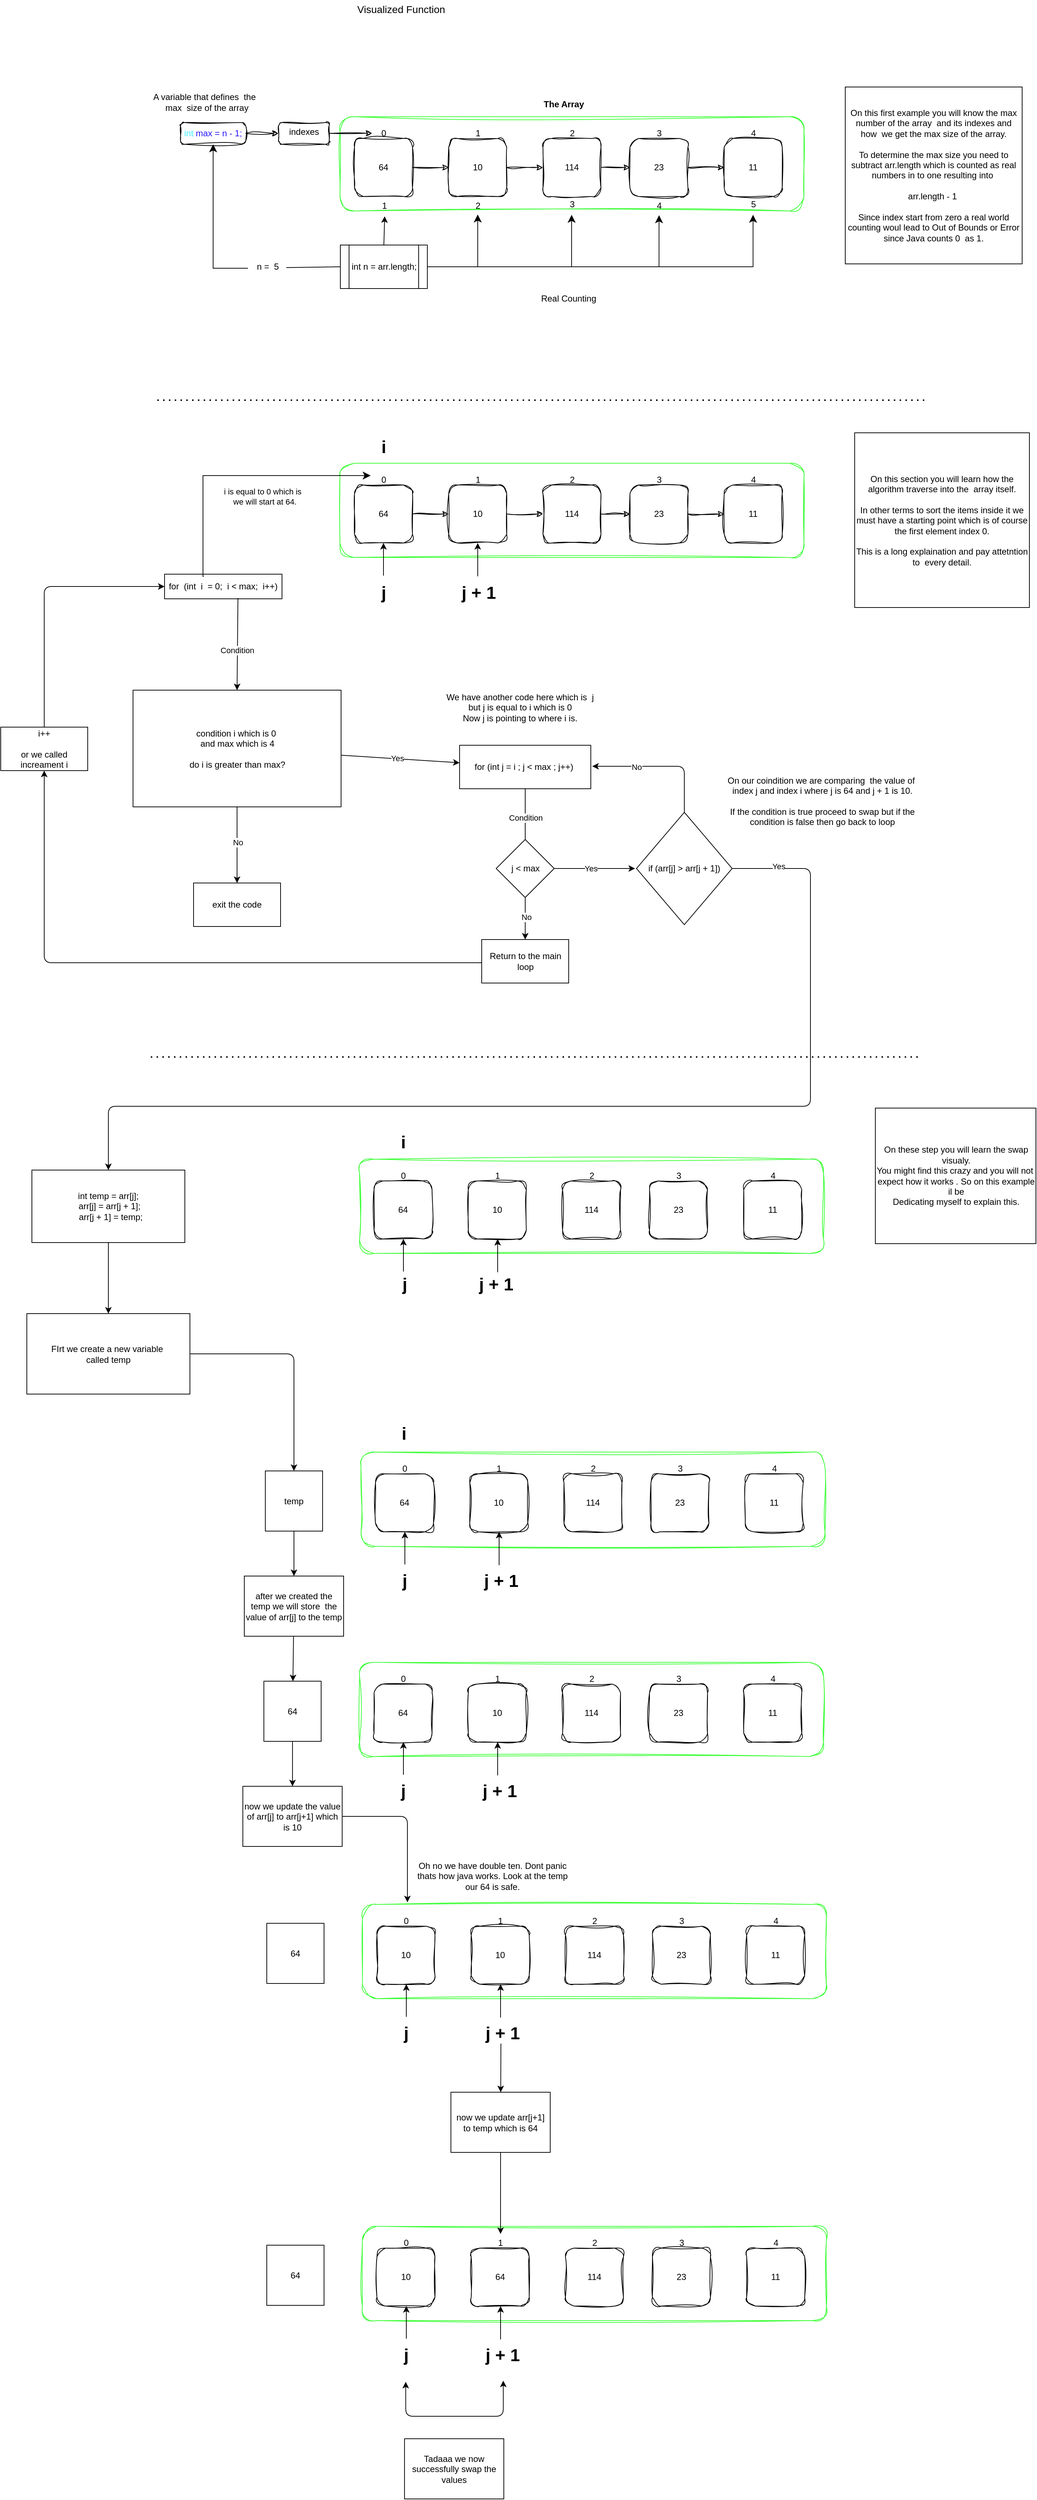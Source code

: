 <mxfile>
    <diagram id="qAZBfL1JPHvGY2etlOXa" name="Page-1">
        <mxGraphModel dx="2597" dy="1576" grid="0" gridSize="10" guides="1" tooltips="1" connect="1" arrows="1" fold="1" page="0" pageScale="1" pageWidth="1100" pageHeight="850" background="none" math="0" shadow="0" adaptiveColors="auto">
            <root>
                <mxCell id="0"/>
                <mxCell id="1" parent="0"/>
                <mxCell id="31" value="" style="rounded=1;whiteSpace=wrap;html=1;strokeColor=#3EFF38;sketch=1;curveFitting=1;jiggle=2;fillColor=none;movable=0;resizable=0;rotatable=0;deletable=0;editable=0;locked=1;connectable=0;" parent="1" vertex="1">
                    <mxGeometry x="90" y="90" width="640" height="130" as="geometry"/>
                </mxCell>
                <mxCell id="11" value="&lt;font style=&quot;font-size: 14px;&quot;&gt;Visualized Function&lt;/font&gt;&lt;div&gt;&lt;br&gt;&lt;/div&gt;" style="text;html=1;align=center;verticalAlign=middle;resizable=0;points=[];autosize=1;strokeColor=none;fillColor=none;sketch=1;curveFitting=1;jiggle=2;rounded=1;" parent="1" vertex="1">
                    <mxGeometry x="104" y="-71" width="140" height="40" as="geometry"/>
                </mxCell>
                <mxCell id="23" value="indexes&lt;div&gt;&lt;br&gt;&lt;/div&gt;" style="text;html=1;align=center;verticalAlign=middle;resizable=0;points=[];autosize=1;strokeColor=none;fillColor=none;sketch=1;curveFitting=1;jiggle=2;rounded=1;movable=0;rotatable=0;deletable=0;editable=0;locked=1;connectable=0;" parent="1" vertex="1">
                    <mxGeometry x="10" y="98" width="60" height="40" as="geometry"/>
                </mxCell>
                <mxCell id="2" value="64" style="whiteSpace=wrap;html=1;aspect=fixed;sketch=1;curveFitting=1;jiggle=2;rounded=1;fillColor=none;movable=0;resizable=0;rotatable=0;deletable=0;editable=0;locked=1;connectable=0;" parent="1" vertex="1">
                    <mxGeometry x="110" y="120" width="80" height="80" as="geometry"/>
                </mxCell>
                <mxCell id="3" value="10" style="whiteSpace=wrap;html=1;aspect=fixed;sketch=1;curveFitting=1;jiggle=2;rounded=1;fillColor=none;movable=0;resizable=0;rotatable=0;deletable=0;editable=0;locked=1;connectable=0;" parent="1" vertex="1">
                    <mxGeometry x="240" y="120" width="80" height="80" as="geometry"/>
                </mxCell>
                <mxCell id="5" value="114" style="whiteSpace=wrap;html=1;aspect=fixed;sketch=1;curveFitting=1;jiggle=2;rounded=1;fillColor=none;movable=0;resizable=0;rotatable=0;deletable=0;editable=0;locked=1;connectable=0;" parent="1" vertex="1">
                    <mxGeometry x="370" y="120" width="80" height="80" as="geometry"/>
                </mxCell>
                <mxCell id="12" value="23" style="whiteSpace=wrap;html=1;aspect=fixed;sketch=1;curveFitting=1;jiggle=2;rounded=1;fillColor=none;movable=0;resizable=0;rotatable=0;deletable=0;editable=0;locked=1;connectable=0;" parent="1" vertex="1">
                    <mxGeometry x="490" y="120" width="80" height="80" as="geometry"/>
                </mxCell>
                <mxCell id="14" value="11" style="whiteSpace=wrap;html=1;aspect=fixed;sketch=1;curveFitting=1;jiggle=2;rounded=1;fillColor=none;movable=0;resizable=0;rotatable=0;deletable=0;editable=0;locked=1;connectable=0;" parent="1" vertex="1">
                    <mxGeometry x="620" y="120" width="80" height="80" as="geometry"/>
                </mxCell>
                <mxCell id="15" value="" style="edgeStyle=none;html=1;sketch=1;curveFitting=1;jiggle=2;rounded=1;movable=0;resizable=0;rotatable=0;deletable=0;editable=0;locked=1;connectable=0;" parent="1" source="12" target="14" edge="1">
                    <mxGeometry relative="1" as="geometry"/>
                </mxCell>
                <mxCell id="13" value="" style="edgeStyle=none;html=1;sketch=1;curveFitting=1;jiggle=2;rounded=1;movable=0;resizable=0;rotatable=0;deletable=0;editable=0;locked=1;connectable=0;" parent="1" source="5" target="12" edge="1">
                    <mxGeometry relative="1" as="geometry"/>
                </mxCell>
                <mxCell id="6" value="" style="edgeStyle=none;html=1;sketch=1;curveFitting=1;jiggle=2;rounded=1;movable=0;resizable=0;rotatable=0;deletable=0;editable=0;locked=1;connectable=0;" parent="1" source="3" target="5" edge="1">
                    <mxGeometry relative="1" as="geometry"/>
                </mxCell>
                <mxCell id="4" style="edgeStyle=none;html=1;sketch=1;curveFitting=1;jiggle=2;rounded=1;movable=0;resizable=0;rotatable=0;deletable=0;editable=0;locked=1;connectable=0;" parent="1" source="2" target="3" edge="1">
                    <mxGeometry relative="1" as="geometry"/>
                </mxCell>
                <mxCell id="16" value="&lt;p&gt;0&lt;/p&gt;" style="text;html=1;align=center;verticalAlign=middle;resizable=0;points=[];autosize=1;strokeColor=none;fillColor=none;sketch=1;curveFitting=1;jiggle=2;rounded=1;movable=0;rotatable=0;deletable=0;editable=0;locked=1;connectable=0;" parent="1" vertex="1">
                    <mxGeometry x="135" y="88" width="30" height="50" as="geometry"/>
                </mxCell>
                <mxCell id="17" value="1" style="text;html=1;align=center;verticalAlign=middle;resizable=0;points=[];autosize=1;strokeColor=none;fillColor=none;sketch=1;curveFitting=1;jiggle=2;rounded=1;movable=0;rotatable=0;deletable=0;editable=0;locked=1;connectable=0;" parent="1" vertex="1">
                    <mxGeometry x="265" y="98" width="30" height="30" as="geometry"/>
                </mxCell>
                <mxCell id="20" value="2" style="text;html=1;align=center;verticalAlign=middle;resizable=0;points=[];autosize=1;strokeColor=none;fillColor=none;sketch=1;curveFitting=1;jiggle=2;rounded=1;movable=0;rotatable=0;deletable=0;editable=0;locked=1;connectable=0;" parent="1" vertex="1">
                    <mxGeometry x="395" y="98" width="30" height="30" as="geometry"/>
                </mxCell>
                <mxCell id="21" value="3" style="text;html=1;align=center;verticalAlign=middle;resizable=0;points=[];autosize=1;strokeColor=none;fillColor=none;sketch=1;curveFitting=1;jiggle=2;rounded=1;movable=0;rotatable=0;deletable=0;editable=0;locked=1;connectable=0;" parent="1" vertex="1">
                    <mxGeometry x="515" y="98" width="30" height="30" as="geometry"/>
                </mxCell>
                <mxCell id="22" value="4" style="text;html=1;align=center;verticalAlign=middle;resizable=0;points=[];autosize=1;strokeColor=none;fillColor=none;sketch=1;curveFitting=1;jiggle=2;rounded=1;movable=0;rotatable=0;deletable=0;editable=0;locked=1;connectable=0;" parent="1" vertex="1">
                    <mxGeometry x="645" y="98" width="30" height="30" as="geometry"/>
                </mxCell>
                <mxCell id="27" style="edgeStyle=none;html=1;entryX=-0.025;entryY=0.496;entryDx=0;entryDy=0;entryPerimeter=0;sketch=1;curveFitting=1;jiggle=2;rounded=1;movable=0;resizable=0;rotatable=0;deletable=0;editable=0;locked=1;connectable=0;" parent="1" source="24" target="16" edge="1">
                    <mxGeometry relative="1" as="geometry"/>
                </mxCell>
                <mxCell id="24" value="" style="whiteSpace=wrap;html=1;sketch=1;curveFitting=1;jiggle=2;rounded=1;fillColor=none;movable=0;resizable=0;rotatable=0;deletable=0;editable=0;locked=1;connectable=0;" parent="1" vertex="1">
                    <mxGeometry x="5" y="98" width="70" height="30" as="geometry"/>
                </mxCell>
                <mxCell id="32" value="&lt;b&gt;The Array&amp;nbsp;&lt;/b&gt;" style="text;html=1;align=center;verticalAlign=middle;resizable=0;points=[];autosize=1;strokeColor=none;fillColor=none;sketch=1;curveFitting=1;jiggle=2;rounded=1;movable=0;rotatable=0;deletable=0;editable=0;locked=1;connectable=0;" parent="1" vertex="1">
                    <mxGeometry x="360" y="58" width="80" height="30" as="geometry"/>
                </mxCell>
                <mxCell id="34" style="edgeStyle=none;html=1;entryX=0;entryY=0.5;entryDx=0;entryDy=0;sketch=1;curveFitting=1;jiggle=2;rounded=1;movable=0;resizable=0;rotatable=0;deletable=0;editable=0;locked=1;connectable=0;" parent="1" source="33" target="24" edge="1">
                    <mxGeometry relative="1" as="geometry"/>
                </mxCell>
                <mxCell id="33" value="&lt;font color=&quot;#3df2ff&quot;&gt;int&lt;/font&gt;&lt;font color=&quot;#2616ff&quot;&gt; max = n - 1;&lt;/font&gt;" style="rounded=1;whiteSpace=wrap;html=1;sketch=1;curveFitting=1;jiggle=2;fillColor=none;movable=0;resizable=0;rotatable=0;deletable=0;editable=0;locked=1;connectable=0;" parent="1" vertex="1">
                    <mxGeometry x="-130" y="98" width="90" height="30" as="geometry"/>
                </mxCell>
                <mxCell id="35" value="A variable that defines&amp;nbsp; the&amp;nbsp;&amp;nbsp;&lt;div&gt;max&amp;nbsp; size of the array&lt;/div&gt;" style="text;html=1;align=center;verticalAlign=middle;resizable=0;points=[];autosize=1;strokeColor=none;fillColor=none;movable=0;rotatable=0;deletable=0;editable=0;locked=1;connectable=0;" vertex="1" parent="1">
                    <mxGeometry x="-177" y="49" width="166" height="41" as="geometry"/>
                </mxCell>
                <mxCell id="37" value="1" style="text;html=1;align=center;verticalAlign=middle;resizable=0;points=[];autosize=1;strokeColor=none;fillColor=none;movable=0;rotatable=0;deletable=0;editable=0;locked=1;connectable=0;" vertex="1" parent="1">
                    <mxGeometry x="138" y="200" width="25" height="26" as="geometry"/>
                </mxCell>
                <mxCell id="38" value="2" style="text;html=1;align=center;verticalAlign=middle;resizable=0;points=[];autosize=1;strokeColor=none;fillColor=none;movable=0;rotatable=0;deletable=0;editable=0;locked=1;connectable=0;" vertex="1" parent="1">
                    <mxGeometry x="267.5" y="200" width="25" height="26" as="geometry"/>
                </mxCell>
                <mxCell id="39" value="3" style="text;html=1;align=center;verticalAlign=middle;resizable=0;points=[];autosize=1;strokeColor=none;fillColor=none;movable=0;rotatable=0;deletable=0;editable=0;locked=1;connectable=0;" vertex="1" parent="1">
                    <mxGeometry x="397.5" y="198" width="25" height="26" as="geometry"/>
                </mxCell>
                <mxCell id="40" value="4" style="text;html=1;align=center;verticalAlign=middle;resizable=0;points=[];autosize=1;strokeColor=none;fillColor=none;movable=0;rotatable=0;deletable=0;editable=0;locked=1;connectable=0;" vertex="1" parent="1">
                    <mxGeometry x="517.5" y="200" width="25" height="26" as="geometry"/>
                </mxCell>
                <mxCell id="41" value="5" style="text;html=1;align=center;verticalAlign=middle;resizable=0;points=[];autosize=1;strokeColor=none;fillColor=none;movable=0;rotatable=0;deletable=0;editable=0;locked=1;connectable=0;" vertex="1" parent="1">
                    <mxGeometry x="647.5" y="198" width="25" height="26" as="geometry"/>
                </mxCell>
                <mxCell id="44" value="int n = arr.length;" style="shape=process;whiteSpace=wrap;html=1;backgroundOutline=1;movable=0;resizable=0;rotatable=0;deletable=0;editable=0;locked=1;connectable=0;" vertex="1" parent="1">
                    <mxGeometry x="90.5" y="267" width="120" height="60" as="geometry"/>
                </mxCell>
                <mxCell id="50" value="" style="edgeStyle=segmentEdgeStyle;endArrow=classic;html=1;curved=0;rounded=0;endSize=8;startSize=8;exitX=1;exitY=0.5;exitDx=0;exitDy=0;entryX=0.493;entryY=1.048;entryDx=0;entryDy=0;entryPerimeter=0;movable=0;resizable=0;rotatable=0;deletable=0;editable=0;locked=1;connectable=0;" edge="1" parent="1" source="44" target="41">
                    <mxGeometry width="50" height="50" relative="1" as="geometry">
                        <mxPoint x="293" y="278" as="sourcePoint"/>
                        <mxPoint x="343" y="228" as="targetPoint"/>
                    </mxGeometry>
                </mxCell>
                <mxCell id="52" value="" style="edgeStyle=segmentEdgeStyle;endArrow=classic;html=1;curved=0;rounded=0;endSize=8;startSize=8;entryX=0.505;entryY=0.994;entryDx=0;entryDy=0;entryPerimeter=0;exitX=1;exitY=0.5;exitDx=0;exitDy=0;movable=0;resizable=0;rotatable=0;deletable=0;editable=0;locked=1;connectable=0;" edge="1" parent="1" source="44" target="40">
                    <mxGeometry width="50" height="50" relative="1" as="geometry">
                        <mxPoint x="481" y="282" as="sourcePoint"/>
                        <mxPoint x="531" y="232" as="targetPoint"/>
                    </mxGeometry>
                </mxCell>
                <mxCell id="53" value="" style="edgeStyle=segmentEdgeStyle;endArrow=classic;html=1;curved=0;rounded=0;endSize=8;startSize=8;entryX=0.481;entryY=1.048;entryDx=0;entryDy=0;entryPerimeter=0;movable=0;resizable=0;rotatable=0;deletable=0;editable=0;locked=1;connectable=0;" edge="1" parent="1" target="39">
                    <mxGeometry width="50" height="50" relative="1" as="geometry">
                        <mxPoint x="214" y="297" as="sourcePoint"/>
                        <mxPoint x="343" y="228" as="targetPoint"/>
                    </mxGeometry>
                </mxCell>
                <mxCell id="54" value="" style="edgeStyle=segmentEdgeStyle;endArrow=classic;html=1;curved=0;rounded=0;endSize=8;startSize=8;exitX=1;exitY=0.5;exitDx=0;exitDy=0;entryX=0.5;entryY=0.955;entryDx=0;entryDy=0;entryPerimeter=0;movable=0;resizable=0;rotatable=0;deletable=0;editable=0;locked=1;connectable=0;" edge="1" parent="1" source="44" target="38">
                    <mxGeometry width="50" height="50" relative="1" as="geometry">
                        <mxPoint x="256" y="277" as="sourcePoint"/>
                        <mxPoint x="306" y="227" as="targetPoint"/>
                    </mxGeometry>
                </mxCell>
                <mxCell id="55" value="" style="endArrow=classic;html=1;entryX=0.547;entryY=1.051;entryDx=0;entryDy=0;entryPerimeter=0;exitX=0.5;exitY=0;exitDx=0;exitDy=0;movable=0;resizable=0;rotatable=0;deletable=0;editable=0;locked=1;connectable=0;" edge="1" parent="1" source="44" target="37">
                    <mxGeometry width="50" height="50" relative="1" as="geometry">
                        <mxPoint x="123" y="268" as="sourcePoint"/>
                        <mxPoint x="173" y="218" as="targetPoint"/>
                    </mxGeometry>
                </mxCell>
                <mxCell id="56" value="Real Counting&lt;div&gt;&lt;br&gt;&lt;/div&gt;" style="text;html=1;align=center;verticalAlign=middle;resizable=0;points=[];autosize=1;strokeColor=none;fillColor=none;movable=0;rotatable=0;deletable=0;editable=0;locked=1;connectable=0;" vertex="1" parent="1">
                    <mxGeometry x="358" y="327" width="94" height="41" as="geometry"/>
                </mxCell>
                <mxCell id="59" value="n =&amp;nbsp; 5" style="text;html=1;align=center;verticalAlign=middle;resizable=0;points=[];autosize=1;strokeColor=none;fillColor=none;movable=0;rotatable=0;deletable=0;editable=0;locked=1;connectable=0;" vertex="1" parent="1">
                    <mxGeometry x="-34" y="284" width="48" height="26" as="geometry"/>
                </mxCell>
                <mxCell id="62" value="" style="endArrow=none;html=1;exitX=1.038;exitY=0.545;exitDx=0;exitDy=0;exitPerimeter=0;entryX=0;entryY=0.5;entryDx=0;entryDy=0;movable=0;resizable=0;rotatable=0;deletable=0;editable=0;locked=1;connectable=0;" edge="1" parent="1" source="59" target="44">
                    <mxGeometry width="50" height="50" relative="1" as="geometry">
                        <mxPoint x="65" y="305" as="sourcePoint"/>
                        <mxPoint x="115" y="255" as="targetPoint"/>
                    </mxGeometry>
                </mxCell>
                <mxCell id="63" value="" style="edgeStyle=segmentEdgeStyle;endArrow=classic;html=1;curved=0;rounded=0;endSize=8;startSize=8;entryX=0.5;entryY=1;entryDx=0;entryDy=0;movable=0;resizable=0;rotatable=0;deletable=0;editable=0;locked=1;connectable=0;" edge="1" parent="1" target="33">
                    <mxGeometry width="50" height="50" relative="1" as="geometry">
                        <mxPoint x="-37" y="299" as="sourcePoint"/>
                        <mxPoint x="115" y="255" as="targetPoint"/>
                    </mxGeometry>
                </mxCell>
                <mxCell id="64" value="" style="rounded=1;whiteSpace=wrap;html=1;strokeColor=#3EFF38;sketch=1;curveFitting=1;jiggle=2;fillColor=none;movable=0;resizable=0;rotatable=0;deletable=0;editable=0;locked=1;connectable=0;" vertex="1" parent="1">
                    <mxGeometry x="90" y="568" width="640" height="130" as="geometry"/>
                </mxCell>
                <mxCell id="65" value="64" style="whiteSpace=wrap;html=1;aspect=fixed;sketch=1;curveFitting=1;jiggle=2;rounded=1;fillColor=none;movable=0;resizable=0;rotatable=0;deletable=0;editable=0;locked=1;connectable=0;" vertex="1" parent="1">
                    <mxGeometry x="110" y="598" width="80" height="80" as="geometry"/>
                </mxCell>
                <mxCell id="66" value="10" style="whiteSpace=wrap;html=1;aspect=fixed;sketch=1;curveFitting=1;jiggle=2;rounded=1;fillColor=none;movable=0;resizable=0;rotatable=0;deletable=0;editable=0;locked=1;connectable=0;" vertex="1" parent="1">
                    <mxGeometry x="240" y="598" width="80" height="80" as="geometry"/>
                </mxCell>
                <mxCell id="67" value="114" style="whiteSpace=wrap;html=1;aspect=fixed;sketch=1;curveFitting=1;jiggle=2;rounded=1;fillColor=none;movable=0;resizable=0;rotatable=0;deletable=0;editable=0;locked=1;connectable=0;" vertex="1" parent="1">
                    <mxGeometry x="370" y="598" width="80" height="80" as="geometry"/>
                </mxCell>
                <mxCell id="68" value="23" style="whiteSpace=wrap;html=1;aspect=fixed;sketch=1;curveFitting=1;jiggle=2;rounded=1;fillColor=none;movable=0;resizable=0;rotatable=0;deletable=0;editable=0;locked=1;connectable=0;" vertex="1" parent="1">
                    <mxGeometry x="490" y="598" width="80" height="80" as="geometry"/>
                </mxCell>
                <mxCell id="69" value="11" style="whiteSpace=wrap;html=1;aspect=fixed;sketch=1;curveFitting=1;jiggle=2;rounded=1;fillColor=none;movable=0;resizable=0;rotatable=0;deletable=0;editable=0;locked=1;connectable=0;" vertex="1" parent="1">
                    <mxGeometry x="620" y="598" width="80" height="80" as="geometry"/>
                </mxCell>
                <mxCell id="70" value="" style="edgeStyle=none;html=1;sketch=1;curveFitting=1;jiggle=2;rounded=1;movable=0;resizable=0;rotatable=0;deletable=0;editable=0;locked=1;connectable=0;" edge="1" source="68" target="69" parent="1">
                    <mxGeometry relative="1" as="geometry"/>
                </mxCell>
                <mxCell id="71" value="" style="edgeStyle=none;html=1;sketch=1;curveFitting=1;jiggle=2;rounded=1;movable=0;resizable=0;rotatable=0;deletable=0;editable=0;locked=1;connectable=0;" edge="1" source="67" target="68" parent="1">
                    <mxGeometry relative="1" as="geometry"/>
                </mxCell>
                <mxCell id="72" value="" style="edgeStyle=none;html=1;sketch=1;curveFitting=1;jiggle=2;rounded=1;movable=0;resizable=0;rotatable=0;deletable=0;editable=0;locked=1;connectable=0;" edge="1" source="66" target="67" parent="1">
                    <mxGeometry relative="1" as="geometry"/>
                </mxCell>
                <mxCell id="73" style="edgeStyle=none;html=1;sketch=1;curveFitting=1;jiggle=2;rounded=1;movable=0;resizable=0;rotatable=0;deletable=0;editable=0;locked=1;connectable=0;" edge="1" source="65" target="66" parent="1">
                    <mxGeometry relative="1" as="geometry"/>
                </mxCell>
                <mxCell id="74" value="&lt;p&gt;0&lt;/p&gt;" style="text;html=1;align=center;verticalAlign=middle;resizable=0;points=[];autosize=1;strokeColor=none;fillColor=none;sketch=1;curveFitting=1;jiggle=2;rounded=1;movable=0;rotatable=0;deletable=0;editable=0;locked=1;connectable=0;" vertex="1" parent="1">
                    <mxGeometry x="135" y="566" width="30" height="50" as="geometry"/>
                </mxCell>
                <mxCell id="75" value="1" style="text;html=1;align=center;verticalAlign=middle;resizable=0;points=[];autosize=1;strokeColor=none;fillColor=none;sketch=1;curveFitting=1;jiggle=2;rounded=1;movable=0;rotatable=0;deletable=0;editable=0;locked=1;connectable=0;" vertex="1" parent="1">
                    <mxGeometry x="265" y="576" width="30" height="30" as="geometry"/>
                </mxCell>
                <mxCell id="76" value="2" style="text;html=1;align=center;verticalAlign=middle;resizable=0;points=[];autosize=1;strokeColor=none;fillColor=none;sketch=1;curveFitting=1;jiggle=2;rounded=1;movable=0;rotatable=0;deletable=0;editable=0;locked=1;connectable=0;" vertex="1" parent="1">
                    <mxGeometry x="395" y="576" width="30" height="30" as="geometry"/>
                </mxCell>
                <mxCell id="77" value="3" style="text;html=1;align=center;verticalAlign=middle;resizable=0;points=[];autosize=1;strokeColor=none;fillColor=none;sketch=1;curveFitting=1;jiggle=2;rounded=1;movable=0;rotatable=0;deletable=0;editable=0;locked=1;connectable=0;" vertex="1" parent="1">
                    <mxGeometry x="515" y="576" width="30" height="30" as="geometry"/>
                </mxCell>
                <mxCell id="78" value="4" style="text;html=1;align=center;verticalAlign=middle;resizable=0;points=[];autosize=1;strokeColor=none;fillColor=none;sketch=1;curveFitting=1;jiggle=2;rounded=1;movable=0;rotatable=0;deletable=0;editable=0;locked=1;connectable=0;" vertex="1" parent="1">
                    <mxGeometry x="645" y="576" width="30" height="30" as="geometry"/>
                </mxCell>
                <mxCell id="80" value="" style="endArrow=none;dashed=1;html=1;dashPattern=1 3;strokeWidth=2;movable=0;resizable=0;rotatable=0;deletable=0;editable=0;locked=1;connectable=0;" edge="1" parent="1">
                    <mxGeometry width="50" height="50" relative="1" as="geometry">
                        <mxPoint x="-162" y="481" as="sourcePoint"/>
                        <mxPoint x="896" y="481" as="targetPoint"/>
                    </mxGeometry>
                </mxCell>
                <mxCell id="81" value="On this first example you will know the max number of the array&amp;nbsp; and its indexes and how&amp;nbsp; we get the max size of the array.&lt;br&gt;&lt;br&gt;To determine the max size you need to subtract arr.length which is counted as real numbers in to one resulting into&amp;nbsp;&lt;br&gt;&lt;br&gt;arr.length - 1&amp;nbsp;&lt;br&gt;&lt;br&gt;Since index start from zero a real world counting woul lead to Out of Bounds or Error since Java counts 0&amp;nbsp; as 1." style="whiteSpace=wrap;html=1;aspect=fixed;movable=0;resizable=0;rotatable=0;deletable=0;editable=0;locked=1;connectable=0;" vertex="1" parent="1">
                    <mxGeometry x="787" y="49" width="244" height="244" as="geometry"/>
                </mxCell>
                <mxCell id="82" value="On this section you will learn how the algorithm traverse into the&amp;nbsp; array itself.&lt;br&gt;&lt;br&gt;In other terms to sort the items inside it we must have a starting point which is of course the first element index 0.&lt;br&gt;&lt;br&gt;This is a long explaination and pay attetntion to&amp;nbsp; every detail." style="whiteSpace=wrap;html=1;aspect=fixed;movable=0;resizable=0;rotatable=0;deletable=0;editable=0;locked=1;connectable=0;" vertex="1" parent="1">
                    <mxGeometry x="800" y="526" width="241" height="241" as="geometry"/>
                </mxCell>
                <mxCell id="101" value="&lt;font style=&quot;color: light-dark(rgb(0, 0, 0), rgb(71, 218, 255));&quot;&gt;for&amp;nbsp; (int&amp;nbsp; i&amp;nbsp; = 0;&amp;nbsp; i &amp;lt; max;&amp;nbsp; i++)&lt;/font&gt;" style="rounded=0;whiteSpace=wrap;html=1;movable=0;resizable=0;rotatable=0;deletable=0;editable=0;locked=1;connectable=0;" vertex="1" parent="1">
                    <mxGeometry x="-152" y="721" width="162" height="34" as="geometry"/>
                </mxCell>
                <mxCell id="105" value="" style="edgeStyle=elbowEdgeStyle;elbow=horizontal;endArrow=classic;html=1;curved=0;rounded=0;endSize=8;startSize=8;entryX=-0.055;entryY=0.36;entryDx=0;entryDy=0;entryPerimeter=0;exitX=0.334;exitY=0.088;exitDx=0;exitDy=0;exitPerimeter=0;movable=0;resizable=0;rotatable=0;deletable=0;editable=0;locked=1;connectable=0;" edge="1" parent="1" source="101">
                    <mxGeometry width="50" height="50" relative="1" as="geometry">
                        <mxPoint x="-28" y="667" as="sourcePoint"/>
                        <mxPoint x="132.35" y="585.0" as="targetPoint"/>
                        <Array as="points">
                            <mxPoint x="-99" y="582"/>
                        </Array>
                    </mxGeometry>
                </mxCell>
                <mxCell id="106" value="i is equal to 0 which is&amp;nbsp;&amp;nbsp;&lt;div&gt;we will start at 64.&lt;/div&gt;" style="edgeLabel;html=1;align=center;verticalAlign=middle;resizable=0;points=[];movable=0;rotatable=0;deletable=0;editable=0;locked=1;connectable=0;" vertex="1" connectable="0" parent="105">
                    <mxGeometry x="0.144" relative="1" as="geometry">
                        <mxPoint x="12" y="29" as="offset"/>
                    </mxGeometry>
                </mxCell>
                <mxCell id="110" value="" style="endArrow=classic;html=1;entryX=0.5;entryY=1;entryDx=0;entryDy=0;movable=0;resizable=0;rotatable=0;deletable=0;editable=0;locked=1;connectable=0;" edge="1" parent="1" target="65">
                    <mxGeometry width="50" height="50" relative="1" as="geometry">
                        <mxPoint x="150" y="723" as="sourcePoint"/>
                        <mxPoint x="326" y="699" as="targetPoint"/>
                    </mxGeometry>
                </mxCell>
                <mxCell id="111" value="&lt;br&gt;&lt;div&gt;&lt;br&gt;&lt;/div&gt;" style="edgeLabel;html=1;align=center;verticalAlign=middle;resizable=0;points=[];movable=0;rotatable=0;deletable=0;editable=0;locked=1;connectable=0;" vertex="1" connectable="0" parent="110">
                    <mxGeometry x="-0.31" relative="1" as="geometry">
                        <mxPoint as="offset"/>
                    </mxGeometry>
                </mxCell>
                <mxCell id="112" value="&lt;h1&gt;&lt;font style=&quot;color: light-dark(rgb(0, 0, 0), rgb(71, 218, 255));&quot;&gt;i&lt;/font&gt;&lt;/h1&gt;" style="text;html=1;align=center;verticalAlign=middle;resizable=1;points=[];autosize=1;strokeColor=none;fillColor=none;movable=1;rotatable=1;deletable=1;editable=1;locked=0;connectable=1;" vertex="1" parent="1">
                    <mxGeometry x="137" y="509" width="25" height="73" as="geometry"/>
                </mxCell>
                <mxCell id="119" value="" style="edgeStyle=none;html=1;movable=0;resizable=0;rotatable=0;deletable=0;editable=0;locked=1;connectable=0;" edge="1" parent="1" source="116" target="118">
                    <mxGeometry relative="1" as="geometry"/>
                </mxCell>
                <mxCell id="120" value="&lt;font style=&quot;color: light-dark(rgb(0, 0, 0), rgb(255, 102, 102));&quot;&gt;No&lt;/font&gt;" style="edgeLabel;html=1;align=center;verticalAlign=middle;resizable=0;points=[];movable=0;rotatable=0;deletable=0;editable=0;locked=1;connectable=0;" vertex="1" connectable="0" parent="119">
                    <mxGeometry x="-0.072" y="1" relative="1" as="geometry">
                        <mxPoint as="offset"/>
                    </mxGeometry>
                </mxCell>
                <mxCell id="122" value="" style="edgeStyle=none;html=1;movable=0;resizable=0;rotatable=0;deletable=0;editable=0;locked=1;connectable=0;" edge="1" parent="1" source="116" target="121">
                    <mxGeometry relative="1" as="geometry"/>
                </mxCell>
                <mxCell id="123" value="&lt;font style=&quot;color: light-dark(rgb(0, 0, 0), rgb(62, 255, 56));&quot;&gt;Yes&lt;/font&gt;" style="edgeLabel;html=1;align=center;verticalAlign=middle;resizable=0;points=[];movable=0;rotatable=0;deletable=0;editable=0;locked=1;connectable=0;" vertex="1" connectable="0" parent="122">
                    <mxGeometry x="-0.198" relative="1" as="geometry">
                        <mxPoint x="12" as="offset"/>
                    </mxGeometry>
                </mxCell>
                <mxCell id="116" value="&lt;div style=&quot;&quot;&gt;&lt;span style=&quot;text-wrap-mode: nowrap; background-color: transparent;&quot;&gt;condition i which is 0&amp;nbsp;&lt;/span&gt;&lt;/div&gt;&lt;div style=&quot;&quot;&gt;&lt;div style=&quot;text-wrap-mode: nowrap;&quot;&gt;&lt;span style=&quot;background-color: transparent;&quot;&gt;and max which is 4&lt;/span&gt;&lt;/div&gt;&lt;div style=&quot;&quot;&gt;&lt;span style=&quot;text-wrap-mode: nowrap;&quot;&gt;&lt;br&gt;&lt;/span&gt;&lt;/div&gt;&lt;span style=&quot;text-wrap-mode: nowrap;&quot;&gt;&lt;div style=&quot;&quot;&gt;&lt;span style=&quot;background-color: transparent;&quot;&gt;do i is greater than max?&lt;/span&gt;&lt;/div&gt;&lt;/span&gt;&lt;/div&gt;" style="rounded=0;whiteSpace=wrap;html=1;movable=1;resizable=1;rotatable=1;deletable=1;editable=1;locked=0;connectable=1;align=center;" vertex="1" parent="1">
                    <mxGeometry x="-195.5" y="881" width="287" height="161" as="geometry"/>
                </mxCell>
                <mxCell id="118" value="exit the code" style="whiteSpace=wrap;html=1;rounded=0;movable=0;resizable=0;rotatable=0;deletable=0;editable=0;locked=1;connectable=0;" vertex="1" parent="1">
                    <mxGeometry x="-112" y="1147" width="120" height="60" as="geometry"/>
                </mxCell>
                <mxCell id="138" style="edgeStyle=none;html=1;movable=0;resizable=0;rotatable=0;deletable=0;editable=0;locked=1;connectable=0;" edge="1" parent="1" source="121" target="129">
                    <mxGeometry relative="1" as="geometry"/>
                </mxCell>
                <mxCell id="139" value="Condition" style="edgeLabel;html=1;align=center;verticalAlign=middle;resizable=0;points=[];movable=0;rotatable=0;deletable=0;editable=0;locked=1;connectable=0;" vertex="1" connectable="0" parent="138">
                    <mxGeometry x="-0.159" y="-1" relative="1" as="geometry">
                        <mxPoint x="1" y="-48" as="offset"/>
                    </mxGeometry>
                </mxCell>
                <mxCell id="142" value="&lt;font style=&quot;color: light-dark(rgb(0, 0, 0), rgb(255, 102, 102));&quot;&gt;No&lt;/font&gt;" style="edgeLabel;html=1;align=center;verticalAlign=middle;resizable=0;points=[];movable=0;rotatable=0;deletable=0;editable=0;locked=1;connectable=0;" vertex="1" connectable="0" parent="138">
                    <mxGeometry x="0.695" y="1" relative="1" as="geometry">
                        <mxPoint as="offset"/>
                    </mxGeometry>
                </mxCell>
                <mxCell id="121" value="&lt;font style=&quot;color: light-dark(rgb(0, 0, 0), rgb(255, 255, 153));&quot;&gt;for (int j = i ; j &amp;lt; max ; j++)&amp;nbsp;&lt;/font&gt;" style="whiteSpace=wrap;html=1;rounded=0;movable=0;resizable=0;rotatable=0;deletable=0;editable=0;locked=1;connectable=0;" vertex="1" parent="1">
                    <mxGeometry x="255" y="957" width="181" height="60" as="geometry"/>
                </mxCell>
                <mxCell id="124" value="We have another code here which is&amp;nbsp; &lt;font style=&quot;color: light-dark(rgb(0, 0, 0), rgb(255, 255, 51));&quot;&gt;j&lt;/font&gt;&lt;br&gt;but j is equal to i which is 0&lt;br&gt;Now j is pointing to where i is." style="text;html=1;align=center;verticalAlign=middle;resizable=1;points=[];autosize=1;strokeColor=none;fillColor=none;movable=1;rotatable=1;deletable=1;editable=1;locked=0;connectable=1;" vertex="1" parent="1">
                    <mxGeometry x="227" y="877" width="221" height="55" as="geometry"/>
                </mxCell>
                <mxCell id="125" value="" style="endArrow=classic;html=1;entryX=0.5;entryY=1;entryDx=0;entryDy=0;movable=0;resizable=0;rotatable=0;deletable=0;editable=0;locked=1;connectable=0;" edge="1" parent="1" target="66">
                    <mxGeometry width="50" height="50" relative="1" as="geometry">
                        <mxPoint x="280" y="724" as="sourcePoint"/>
                        <mxPoint x="281" y="682" as="targetPoint"/>
                    </mxGeometry>
                </mxCell>
                <mxCell id="126" value="&lt;h1&gt;&lt;font style=&quot;color: light-dark(rgb(0, 0, 0), rgb(233, 255, 124));&quot;&gt;j&lt;/font&gt;&lt;/h1&gt;" style="text;html=1;align=center;verticalAlign=middle;resizable=1;points=[];autosize=1;strokeColor=none;fillColor=none;movable=1;rotatable=1;deletable=1;editable=1;locked=0;connectable=1;" vertex="1" parent="1">
                    <mxGeometry x="137" y="710" width="25" height="73" as="geometry"/>
                </mxCell>
                <mxCell id="131" style="edgeStyle=orthogonalEdgeStyle;html=1;movable=0;resizable=0;rotatable=0;deletable=0;editable=0;locked=1;connectable=0;" edge="1" parent="1" source="129" target="132">
                    <mxGeometry relative="1" as="geometry">
                        <mxPoint x="-262" y="960" as="targetPoint"/>
                        <Array as="points">
                            <mxPoint x="345" y="1233"/>
                            <mxPoint x="344" y="1233"/>
                            <mxPoint x="344" y="1257"/>
                            <mxPoint x="-318" y="1257"/>
                        </Array>
                    </mxGeometry>
                </mxCell>
                <mxCell id="129" value="Return to the main loop" style="whiteSpace=wrap;html=1;rounded=0;movable=1;resizable=1;rotatable=1;deletable=1;editable=1;locked=0;connectable=1;" vertex="1" parent="1">
                    <mxGeometry x="285.5" y="1225" width="120" height="60" as="geometry"/>
                </mxCell>
                <mxCell id="133" style="edgeStyle=orthogonalEdgeStyle;html=1;entryX=0;entryY=0.5;entryDx=0;entryDy=0;exitX=0.5;exitY=0;exitDx=0;exitDy=0;movable=0;resizable=0;rotatable=0;deletable=0;editable=0;locked=1;connectable=0;" edge="1" parent="1" source="132" target="101">
                    <mxGeometry relative="1" as="geometry"/>
                </mxCell>
                <mxCell id="132" value="i++&lt;br&gt;&lt;br&gt;or we called increament i" style="rounded=0;whiteSpace=wrap;html=1;movable=0;resizable=0;rotatable=0;deletable=0;editable=0;locked=1;connectable=0;" vertex="1" parent="1">
                    <mxGeometry x="-378" y="932" width="120" height="60" as="geometry"/>
                </mxCell>
                <mxCell id="136" value="" style="endArrow=classic;html=1;exitX=0.625;exitY=0.971;exitDx=0;exitDy=0;exitPerimeter=0;entryX=0.5;entryY=0;entryDx=0;entryDy=0;movable=0;resizable=0;rotatable=0;deletable=0;editable=0;locked=1;connectable=0;" edge="1" parent="1" source="101" target="116">
                    <mxGeometry width="50" height="50" relative="1" as="geometry">
                        <mxPoint x="54" y="1065" as="sourcePoint"/>
                        <mxPoint x="104" y="1015" as="targetPoint"/>
                    </mxGeometry>
                </mxCell>
                <mxCell id="137" value="Condition" style="edgeLabel;html=1;align=center;verticalAlign=middle;resizable=0;points=[];movable=0;rotatable=0;deletable=0;editable=0;locked=1;connectable=0;" vertex="1" connectable="0" parent="136">
                    <mxGeometry x="-0.47" y="-2" relative="1" as="geometry">
                        <mxPoint x="1" y="38" as="offset"/>
                    </mxGeometry>
                </mxCell>
                <mxCell id="144" value="" style="edgeStyle=none;html=1;movable=0;resizable=0;rotatable=0;deletable=0;editable=0;locked=1;connectable=0;" edge="1" parent="1" source="141">
                    <mxGeometry relative="1" as="geometry">
                        <mxPoint x="497" y="1127" as="targetPoint"/>
                    </mxGeometry>
                </mxCell>
                <mxCell id="146" value="&lt;font style=&quot;color: light-dark(rgb(0, 0, 0), rgb(62, 255, 56));&quot;&gt;Yes&lt;/font&gt;" style="edgeLabel;html=1;align=center;verticalAlign=middle;resizable=0;points=[];movable=0;rotatable=0;deletable=0;editable=0;locked=1;connectable=0;" vertex="1" connectable="0" parent="144">
                    <mxGeometry x="0.128" y="-1" relative="1" as="geometry">
                        <mxPoint x="-13" y="-1" as="offset"/>
                    </mxGeometry>
                </mxCell>
                <mxCell id="141" value="j &amp;lt; max" style="rhombus;whiteSpace=wrap;html=1;movable=0;resizable=0;rotatable=0;deletable=0;editable=0;locked=1;connectable=0;" vertex="1" parent="1">
                    <mxGeometry x="305.5" y="1087" width="80" height="80" as="geometry"/>
                </mxCell>
                <mxCell id="148" value="" style="endArrow=none;dashed=1;html=1;dashPattern=1 3;strokeWidth=2;movable=0;resizable=0;rotatable=0;deletable=0;editable=0;locked=1;connectable=0;" edge="1" parent="1">
                    <mxGeometry width="50" height="50" relative="1" as="geometry">
                        <mxPoint x="-171" y="1387" as="sourcePoint"/>
                        <mxPoint x="887" y="1387" as="targetPoint"/>
                    </mxGeometry>
                </mxCell>
                <mxCell id="150" value="" style="rounded=1;whiteSpace=wrap;html=1;strokeColor=#3EFF38;sketch=1;curveFitting=1;jiggle=2;fillColor=none;movable=0;resizable=0;rotatable=0;deletable=0;editable=0;locked=1;connectable=0;" vertex="1" parent="1">
                    <mxGeometry x="117" y="1528" width="640" height="130" as="geometry"/>
                </mxCell>
                <mxCell id="151" value="64" style="whiteSpace=wrap;html=1;aspect=fixed;sketch=1;curveFitting=1;jiggle=2;rounded=1;fillColor=none;movable=0;resizable=0;rotatable=0;deletable=0;editable=0;locked=1;connectable=0;" vertex="1" parent="1">
                    <mxGeometry x="137" y="1558" width="80" height="80" as="geometry"/>
                </mxCell>
                <mxCell id="152" value="10" style="whiteSpace=wrap;html=1;aspect=fixed;sketch=1;curveFitting=1;jiggle=2;rounded=1;fillColor=none;movable=0;resizable=0;rotatable=0;deletable=0;editable=0;locked=1;connectable=0;" vertex="1" parent="1">
                    <mxGeometry x="267" y="1558" width="80" height="80" as="geometry"/>
                </mxCell>
                <mxCell id="153" value="114" style="whiteSpace=wrap;html=1;aspect=fixed;sketch=1;curveFitting=1;jiggle=2;rounded=1;fillColor=none;movable=0;resizable=0;rotatable=0;deletable=0;editable=0;locked=1;connectable=0;" vertex="1" parent="1">
                    <mxGeometry x="397" y="1558" width="80" height="80" as="geometry"/>
                </mxCell>
                <mxCell id="154" value="23" style="whiteSpace=wrap;html=1;aspect=fixed;sketch=1;curveFitting=1;jiggle=2;rounded=1;fillColor=none;movable=0;resizable=0;rotatable=0;deletable=0;editable=0;locked=1;connectable=0;" vertex="1" parent="1">
                    <mxGeometry x="517" y="1558" width="80" height="80" as="geometry"/>
                </mxCell>
                <mxCell id="155" value="11" style="whiteSpace=wrap;html=1;aspect=fixed;sketch=1;curveFitting=1;jiggle=2;rounded=1;fillColor=none;movable=0;resizable=0;rotatable=0;deletable=0;editable=0;locked=1;connectable=0;" vertex="1" parent="1">
                    <mxGeometry x="647" y="1558" width="80" height="80" as="geometry"/>
                </mxCell>
                <mxCell id="156" value="&lt;p&gt;0&lt;/p&gt;" style="text;html=1;align=center;verticalAlign=middle;resizable=0;points=[];autosize=1;strokeColor=none;fillColor=none;sketch=1;curveFitting=1;jiggle=2;rounded=1;movable=0;rotatable=0;deletable=0;editable=0;locked=1;connectable=0;" vertex="1" parent="1">
                    <mxGeometry x="162" y="1526" width="30" height="50" as="geometry"/>
                </mxCell>
                <mxCell id="157" value="1" style="text;html=1;align=center;verticalAlign=middle;resizable=0;points=[];autosize=1;strokeColor=none;fillColor=none;sketch=1;curveFitting=1;jiggle=2;rounded=1;movable=0;rotatable=0;deletable=0;editable=0;locked=1;connectable=0;" vertex="1" parent="1">
                    <mxGeometry x="292" y="1536" width="30" height="30" as="geometry"/>
                </mxCell>
                <mxCell id="158" value="2" style="text;html=1;align=center;verticalAlign=middle;resizable=0;points=[];autosize=1;strokeColor=none;fillColor=none;sketch=1;curveFitting=1;jiggle=2;rounded=1;movable=0;rotatable=0;deletable=0;editable=0;locked=1;connectable=0;" vertex="1" parent="1">
                    <mxGeometry x="422" y="1536" width="30" height="30" as="geometry"/>
                </mxCell>
                <mxCell id="159" value="3" style="text;html=1;align=center;verticalAlign=middle;resizable=0;points=[];autosize=1;strokeColor=none;fillColor=none;sketch=1;curveFitting=1;jiggle=2;rounded=1;movable=0;rotatable=0;deletable=0;editable=0;locked=1;connectable=0;" vertex="1" parent="1">
                    <mxGeometry x="542" y="1536" width="30" height="30" as="geometry"/>
                </mxCell>
                <mxCell id="160" value="4" style="text;html=1;align=center;verticalAlign=middle;resizable=0;points=[];autosize=1;strokeColor=none;fillColor=none;sketch=1;curveFitting=1;jiggle=2;rounded=1;movable=0;rotatable=0;deletable=0;editable=0;locked=1;connectable=0;" vertex="1" parent="1">
                    <mxGeometry x="672" y="1536" width="30" height="30" as="geometry"/>
                </mxCell>
                <mxCell id="161" value="" style="endArrow=classic;html=1;entryX=0.5;entryY=1;entryDx=0;entryDy=0;movable=0;resizable=0;rotatable=0;deletable=0;editable=0;locked=1;connectable=0;" edge="1" parent="1">
                    <mxGeometry width="50" height="50" relative="1" as="geometry">
                        <mxPoint x="177.5" y="1683" as="sourcePoint"/>
                        <mxPoint x="177.5" y="1638" as="targetPoint"/>
                    </mxGeometry>
                </mxCell>
                <mxCell id="162" value="&lt;br&gt;&lt;div&gt;&lt;br&gt;&lt;/div&gt;" style="edgeLabel;html=1;align=center;verticalAlign=middle;resizable=0;points=[];movable=0;rotatable=0;deletable=0;editable=0;locked=1;connectable=0;" vertex="1" connectable="0" parent="161">
                    <mxGeometry x="-0.31" relative="1" as="geometry">
                        <mxPoint as="offset"/>
                    </mxGeometry>
                </mxCell>
                <mxCell id="163" value="&lt;h1&gt;&lt;font style=&quot;color: light-dark(rgb(0, 0, 0), rgb(71, 218, 255));&quot;&gt;i&lt;/font&gt;&lt;/h1&gt;" style="text;html=1;align=center;verticalAlign=middle;resizable=1;points=[];autosize=1;strokeColor=none;fillColor=none;movable=1;rotatable=1;deletable=1;editable=1;locked=0;connectable=1;" vertex="1" parent="1">
                    <mxGeometry x="164" y="1468" width="25" height="73" as="geometry"/>
                </mxCell>
                <mxCell id="164" value="" style="endArrow=classic;html=1;entryX=0.5;entryY=1;entryDx=0;entryDy=0;movable=0;resizable=0;rotatable=0;deletable=0;editable=0;locked=1;connectable=0;" edge="1" parent="1">
                    <mxGeometry width="50" height="50" relative="1" as="geometry">
                        <mxPoint x="307.5" y="1684" as="sourcePoint"/>
                        <mxPoint x="307.5" y="1638" as="targetPoint"/>
                    </mxGeometry>
                </mxCell>
                <mxCell id="165" value="&lt;h1&gt;&lt;font style=&quot;color: light-dark(rgb(0, 0, 0), rgb(233, 255, 124));&quot;&gt;j&lt;/font&gt;&lt;/h1&gt;" style="text;html=1;align=center;verticalAlign=middle;resizable=1;points=[];autosize=1;strokeColor=none;fillColor=none;movable=1;rotatable=1;deletable=1;editable=1;locked=0;connectable=1;" vertex="1" parent="1">
                    <mxGeometry x="166.5" y="1664" width="25" height="73" as="geometry"/>
                </mxCell>
                <mxCell id="166" value="On these step you will learn the swap visualy.&lt;br&gt;You might find this crazy and you will not&amp;nbsp;&lt;div&gt;expect how it works . So on this example il be&lt;/div&gt;&lt;div&gt;Dedicating myself to explain this.&lt;/div&gt;" style="rounded=0;whiteSpace=wrap;html=1;" vertex="1" parent="1">
                    <mxGeometry x="828.5" y="1457.5" width="221.5" height="187" as="geometry"/>
                </mxCell>
                <mxCell id="170" value="" style="edgeStyle=none;html=1;" edge="1" parent="1" source="168" target="169">
                    <mxGeometry relative="1" as="geometry"/>
                </mxCell>
                <mxCell id="168" value="&lt;div&gt;&amp;nbsp;int temp = arr[j];&amp;nbsp;&lt;/div&gt;&lt;div&gt;&amp;nbsp; arr[j] = arr[j + 1];&amp;nbsp;&lt;/div&gt;&lt;div&gt;&amp;nbsp; &amp;nbsp;arr[j + 1] = temp;&amp;nbsp;&lt;/div&gt;" style="rounded=0;whiteSpace=wrap;html=1;movable=1;resizable=1;rotatable=1;deletable=1;editable=1;locked=0;connectable=1;" vertex="1" parent="1">
                    <mxGeometry x="-335" y="1543" width="211" height="100" as="geometry"/>
                </mxCell>
                <mxCell id="192" style="edgeStyle=orthogonalEdgeStyle;html=1;entryX=0.5;entryY=0;entryDx=0;entryDy=0;" edge="1" parent="1" source="169" target="191">
                    <mxGeometry relative="1" as="geometry"/>
                </mxCell>
                <mxCell id="169" value="FIrt we create a new variable&amp;nbsp;&lt;div&gt;called temp&lt;/div&gt;" style="whiteSpace=wrap;html=1;rounded=0;resizable=1;" vertex="1" parent="1">
                    <mxGeometry x="-342" y="1741" width="225" height="111" as="geometry"/>
                </mxCell>
                <mxCell id="174" value="" style="rounded=1;whiteSpace=wrap;html=1;strokeColor=#3EFF38;sketch=1;curveFitting=1;jiggle=2;fillColor=none;movable=1;resizable=1;rotatable=1;deletable=1;editable=1;locked=0;connectable=1;" vertex="1" parent="1">
                    <mxGeometry x="119" y="1932" width="640" height="130" as="geometry"/>
                </mxCell>
                <mxCell id="175" value="64" style="whiteSpace=wrap;html=1;aspect=fixed;sketch=1;curveFitting=1;jiggle=2;rounded=1;fillColor=none;movable=1;resizable=1;rotatable=1;deletable=1;editable=1;locked=0;connectable=1;" vertex="1" parent="1">
                    <mxGeometry x="139" y="1962" width="80" height="80" as="geometry"/>
                </mxCell>
                <mxCell id="176" value="10" style="whiteSpace=wrap;html=1;aspect=fixed;sketch=1;curveFitting=1;jiggle=2;rounded=1;fillColor=none;movable=1;resizable=1;rotatable=1;deletable=1;editable=1;locked=0;connectable=1;" vertex="1" parent="1">
                    <mxGeometry x="269" y="1962" width="80" height="80" as="geometry"/>
                </mxCell>
                <mxCell id="177" value="114" style="whiteSpace=wrap;html=1;aspect=fixed;sketch=1;curveFitting=1;jiggle=2;rounded=1;fillColor=none;movable=1;resizable=1;rotatable=1;deletable=1;editable=1;locked=0;connectable=1;" vertex="1" parent="1">
                    <mxGeometry x="399" y="1962" width="80" height="80" as="geometry"/>
                </mxCell>
                <mxCell id="178" value="23" style="whiteSpace=wrap;html=1;aspect=fixed;sketch=1;curveFitting=1;jiggle=2;rounded=1;fillColor=none;movable=1;resizable=1;rotatable=1;deletable=1;editable=1;locked=0;connectable=1;" vertex="1" parent="1">
                    <mxGeometry x="519" y="1962" width="80" height="80" as="geometry"/>
                </mxCell>
                <mxCell id="179" value="11" style="whiteSpace=wrap;html=1;aspect=fixed;sketch=1;curveFitting=1;jiggle=2;rounded=1;fillColor=none;movable=1;resizable=1;rotatable=1;deletable=1;editable=1;locked=0;connectable=1;" vertex="1" parent="1">
                    <mxGeometry x="649" y="1962" width="80" height="80" as="geometry"/>
                </mxCell>
                <mxCell id="180" value="&lt;p&gt;0&lt;/p&gt;" style="text;html=1;align=center;verticalAlign=middle;resizable=1;points=[];autosize=1;strokeColor=none;fillColor=none;sketch=1;curveFitting=1;jiggle=2;rounded=1;movable=1;rotatable=1;deletable=1;editable=1;locked=0;connectable=1;" vertex="1" parent="1">
                    <mxGeometry x="164" y="1930" width="30" height="50" as="geometry"/>
                </mxCell>
                <mxCell id="181" value="1" style="text;html=1;align=center;verticalAlign=middle;resizable=1;points=[];autosize=1;strokeColor=none;fillColor=none;sketch=1;curveFitting=1;jiggle=2;rounded=1;movable=1;rotatable=1;deletable=1;editable=1;locked=0;connectable=1;" vertex="1" parent="1">
                    <mxGeometry x="294" y="1940" width="30" height="30" as="geometry"/>
                </mxCell>
                <mxCell id="182" value="2" style="text;html=1;align=center;verticalAlign=middle;resizable=1;points=[];autosize=1;strokeColor=none;fillColor=none;sketch=1;curveFitting=1;jiggle=2;rounded=1;movable=1;rotatable=1;deletable=1;editable=1;locked=0;connectable=1;" vertex="1" parent="1">
                    <mxGeometry x="424" y="1940" width="30" height="30" as="geometry"/>
                </mxCell>
                <mxCell id="183" value="3" style="text;html=1;align=center;verticalAlign=middle;resizable=1;points=[];autosize=1;strokeColor=none;fillColor=none;sketch=1;curveFitting=1;jiggle=2;rounded=1;movable=1;rotatable=1;deletable=1;editable=1;locked=0;connectable=1;" vertex="1" parent="1">
                    <mxGeometry x="544" y="1940" width="30" height="30" as="geometry"/>
                </mxCell>
                <mxCell id="184" value="4" style="text;html=1;align=center;verticalAlign=middle;resizable=1;points=[];autosize=1;strokeColor=none;fillColor=none;sketch=1;curveFitting=1;jiggle=2;rounded=1;movable=1;rotatable=1;deletable=1;editable=1;locked=0;connectable=1;" vertex="1" parent="1">
                    <mxGeometry x="674" y="1940" width="30" height="30" as="geometry"/>
                </mxCell>
                <mxCell id="185" value="" style="endArrow=classic;html=1;entryX=0.5;entryY=1;entryDx=0;entryDy=0;movable=1;resizable=1;rotatable=1;deletable=1;editable=1;locked=0;connectable=1;" edge="1" parent="1">
                    <mxGeometry width="50" height="50" relative="1" as="geometry">
                        <mxPoint x="179.5" y="2087" as="sourcePoint"/>
                        <mxPoint x="179.5" y="2042" as="targetPoint"/>
                    </mxGeometry>
                </mxCell>
                <mxCell id="186" value="&lt;br&gt;&lt;div&gt;&lt;br&gt;&lt;/div&gt;" style="edgeLabel;html=1;align=center;verticalAlign=middle;resizable=1;points=[];movable=1;rotatable=1;deletable=1;editable=1;locked=0;connectable=1;" vertex="1" connectable="0" parent="185">
                    <mxGeometry x="-0.31" relative="1" as="geometry">
                        <mxPoint as="offset"/>
                    </mxGeometry>
                </mxCell>
                <mxCell id="187" value="&lt;h1&gt;&lt;font style=&quot;color: light-dark(rgb(0, 0, 0), rgb(71, 218, 255));&quot;&gt;i&lt;/font&gt;&lt;/h1&gt;" style="text;html=1;align=center;verticalAlign=middle;resizable=1;points=[];autosize=1;strokeColor=none;fillColor=none;movable=1;rotatable=1;deletable=1;editable=1;locked=0;connectable=1;" vertex="1" parent="1">
                    <mxGeometry x="165" y="1870" width="25" height="73" as="geometry"/>
                </mxCell>
                <mxCell id="188" value="" style="endArrow=classic;html=1;entryX=0.5;entryY=1;entryDx=0;entryDy=0;movable=1;resizable=1;rotatable=1;deletable=1;editable=1;locked=0;connectable=1;" edge="1" parent="1">
                    <mxGeometry width="50" height="50" relative="1" as="geometry">
                        <mxPoint x="309.5" y="2088" as="sourcePoint"/>
                        <mxPoint x="309.5" y="2042" as="targetPoint"/>
                    </mxGeometry>
                </mxCell>
                <mxCell id="189" value="&lt;h1&gt;&lt;font style=&quot;color: light-dark(rgb(0, 0, 0), rgb(233, 255, 124));&quot;&gt;j&lt;/font&gt;&lt;/h1&gt;" style="text;html=1;align=center;verticalAlign=middle;resizable=1;points=[];autosize=1;strokeColor=none;fillColor=none;movable=1;rotatable=1;deletable=1;editable=1;locked=0;connectable=1;" vertex="1" parent="1">
                    <mxGeometry x="166.5" y="2073" width="25" height="73" as="geometry"/>
                </mxCell>
                <mxCell id="220" value="" style="edgeStyle=none;html=1;" edge="1" parent="1" source="191" target="219">
                    <mxGeometry relative="1" as="geometry"/>
                </mxCell>
                <mxCell id="191" value="temp" style="rounded=0;whiteSpace=wrap;html=1;" vertex="1" parent="1">
                    <mxGeometry x="-13" y="1958" width="79" height="83" as="geometry"/>
                </mxCell>
                <mxCell id="194" style="edgeStyle=orthogonalEdgeStyle;html=1;" edge="1" parent="1" source="193">
                    <mxGeometry relative="1" as="geometry">
                        <mxPoint x="438" y="986" as="targetPoint"/>
                        <Array as="points">
                            <mxPoint x="565" y="986"/>
                        </Array>
                    </mxGeometry>
                </mxCell>
                <mxCell id="195" value="&lt;font style=&quot;color: light-dark(rgb(0, 0, 0), rgb(255, 102, 102));&quot;&gt;No&lt;/font&gt;" style="edgeLabel;html=1;align=center;verticalAlign=middle;resizable=0;points=[];" vertex="1" connectable="0" parent="194">
                    <mxGeometry x="0.081" relative="1" as="geometry">
                        <mxPoint x="-27" y="1" as="offset"/>
                    </mxGeometry>
                </mxCell>
                <mxCell id="196" style="edgeStyle=orthogonalEdgeStyle;html=1;entryX=0.5;entryY=0;entryDx=0;entryDy=0;exitX=1;exitY=0.5;exitDx=0;exitDy=0;" edge="1" parent="1" source="193" target="168">
                    <mxGeometry relative="1" as="geometry">
                        <Array as="points">
                            <mxPoint x="739" y="1127"/>
                            <mxPoint x="739" y="1455"/>
                            <mxPoint x="-229" y="1455"/>
                        </Array>
                    </mxGeometry>
                </mxCell>
                <mxCell id="197" value="&lt;font style=&quot;color: light-dark(rgb(0, 0, 0), rgb(62, 255, 56));&quot;&gt;Yes&lt;/font&gt;" style="edgeLabel;html=1;align=center;verticalAlign=middle;resizable=0;points=[];" vertex="1" connectable="0" parent="196">
                    <mxGeometry x="-0.914" y="3" relative="1" as="geometry">
                        <mxPoint as="offset"/>
                    </mxGeometry>
                </mxCell>
                <mxCell id="193" value="&amp;nbsp;if (arr[j] &amp;gt; arr[j + 1])&amp;nbsp;" style="rhombus;whiteSpace=wrap;html=1;" vertex="1" parent="1">
                    <mxGeometry x="499" y="1049.5" width="132" height="155" as="geometry"/>
                </mxCell>
                <mxCell id="198" value="On our coindition we are comparing&amp;nbsp; the value of&amp;nbsp;&lt;div&gt;index j and index i where j is 64 and j + 1 is 10.&lt;br&gt;&lt;br&gt;If the condition is true proceed to swap but if the&lt;br&gt;condition is false then go back to loop&lt;/div&gt;" style="text;html=1;align=center;verticalAlign=middle;resizable=0;points=[];autosize=1;strokeColor=none;fillColor=none;" vertex="1" parent="1">
                    <mxGeometry x="615" y="992" width="279" height="84" as="geometry"/>
                </mxCell>
                <mxCell id="199" value="&lt;h1&gt;&lt;font style=&quot;color: light-dark(rgb(0, 0, 0), rgb(255, 102, 102));&quot;&gt;j + 1&lt;/font&gt;&lt;/h1&gt;" style="text;html=1;align=center;verticalAlign=middle;resizable=0;points=[];autosize=1;strokeColor=none;fillColor=none;" vertex="1" parent="1">
                    <mxGeometry x="248" y="710" width="65" height="73" as="geometry"/>
                </mxCell>
                <mxCell id="200" value="&lt;h1&gt;&lt;font style=&quot;color: light-dark(rgb(0, 0, 0), rgb(255, 102, 102));&quot;&gt;j + 1&lt;/font&gt;&lt;/h1&gt;" style="text;html=1;align=center;verticalAlign=middle;resizable=0;points=[];autosize=1;strokeColor=none;fillColor=none;" vertex="1" parent="1">
                    <mxGeometry x="272" y="1664" width="65" height="73" as="geometry"/>
                </mxCell>
                <mxCell id="217" value="&lt;h1&gt;&lt;font style=&quot;color: light-dark(rgb(0, 0, 0), rgb(255, 102, 102));&quot;&gt;j + 1&lt;/font&gt;&lt;/h1&gt;" style="text;html=1;align=center;verticalAlign=middle;resizable=1;points=[];autosize=1;strokeColor=none;fillColor=none;movable=1;rotatable=1;deletable=1;editable=1;locked=0;connectable=1;" vertex="1" parent="1">
                    <mxGeometry x="279" y="2073" width="65" height="73" as="geometry"/>
                </mxCell>
                <mxCell id="240" style="edgeStyle=none;html=1;" edge="1" parent="1" source="219" target="237">
                    <mxGeometry relative="1" as="geometry"/>
                </mxCell>
                <mxCell id="219" value="after we created the temp we will store&amp;nbsp; the value of arr[j] to the temp" style="rounded=0;whiteSpace=wrap;html=1;" vertex="1" parent="1">
                    <mxGeometry x="-42" y="2103" width="137" height="83" as="geometry"/>
                </mxCell>
                <mxCell id="221" value="" style="rounded=1;whiteSpace=wrap;html=1;strokeColor=#3EFF38;sketch=1;curveFitting=1;jiggle=2;fillColor=none;movable=1;resizable=1;rotatable=1;deletable=1;editable=1;locked=0;connectable=1;" vertex="1" parent="1">
                    <mxGeometry x="117" y="2222" width="640" height="130" as="geometry"/>
                </mxCell>
                <mxCell id="222" value="64" style="whiteSpace=wrap;html=1;aspect=fixed;sketch=1;curveFitting=1;jiggle=2;rounded=1;fillColor=none;movable=1;resizable=1;rotatable=1;deletable=1;editable=1;locked=0;connectable=1;" vertex="1" parent="1">
                    <mxGeometry x="137" y="2252" width="80" height="80" as="geometry"/>
                </mxCell>
                <mxCell id="223" value="10" style="whiteSpace=wrap;html=1;aspect=fixed;sketch=1;curveFitting=1;jiggle=2;rounded=1;fillColor=none;movable=1;resizable=1;rotatable=1;deletable=1;editable=1;locked=0;connectable=1;" vertex="1" parent="1">
                    <mxGeometry x="267" y="2252" width="80" height="80" as="geometry"/>
                </mxCell>
                <mxCell id="224" value="114" style="whiteSpace=wrap;html=1;aspect=fixed;sketch=1;curveFitting=1;jiggle=2;rounded=1;fillColor=none;movable=1;resizable=1;rotatable=1;deletable=1;editable=1;locked=0;connectable=1;" vertex="1" parent="1">
                    <mxGeometry x="397" y="2252" width="80" height="80" as="geometry"/>
                </mxCell>
                <mxCell id="225" value="23" style="whiteSpace=wrap;html=1;aspect=fixed;sketch=1;curveFitting=1;jiggle=2;rounded=1;fillColor=none;movable=1;resizable=1;rotatable=1;deletable=1;editable=1;locked=0;connectable=1;" vertex="1" parent="1">
                    <mxGeometry x="517" y="2252" width="80" height="80" as="geometry"/>
                </mxCell>
                <mxCell id="226" value="11" style="whiteSpace=wrap;html=1;aspect=fixed;sketch=1;curveFitting=1;jiggle=2;rounded=1;fillColor=none;movable=1;resizable=1;rotatable=1;deletable=1;editable=1;locked=0;connectable=1;" vertex="1" parent="1">
                    <mxGeometry x="647" y="2252" width="80" height="80" as="geometry"/>
                </mxCell>
                <mxCell id="227" value="&lt;p&gt;0&lt;/p&gt;" style="text;html=1;align=center;verticalAlign=middle;resizable=1;points=[];autosize=1;strokeColor=none;fillColor=none;sketch=1;curveFitting=1;jiggle=2;rounded=1;movable=1;rotatable=1;deletable=1;editable=1;locked=0;connectable=1;" vertex="1" parent="1">
                    <mxGeometry x="162" y="2220" width="30" height="50" as="geometry"/>
                </mxCell>
                <mxCell id="228" value="1" style="text;html=1;align=center;verticalAlign=middle;resizable=1;points=[];autosize=1;strokeColor=none;fillColor=none;sketch=1;curveFitting=1;jiggle=2;rounded=1;movable=1;rotatable=1;deletable=1;editable=1;locked=0;connectable=1;" vertex="1" parent="1">
                    <mxGeometry x="292" y="2230" width="30" height="30" as="geometry"/>
                </mxCell>
                <mxCell id="229" value="2" style="text;html=1;align=center;verticalAlign=middle;resizable=1;points=[];autosize=1;strokeColor=none;fillColor=none;sketch=1;curveFitting=1;jiggle=2;rounded=1;movable=1;rotatable=1;deletable=1;editable=1;locked=0;connectable=1;" vertex="1" parent="1">
                    <mxGeometry x="422" y="2230" width="30" height="30" as="geometry"/>
                </mxCell>
                <mxCell id="230" value="3" style="text;html=1;align=center;verticalAlign=middle;resizable=1;points=[];autosize=1;strokeColor=none;fillColor=none;sketch=1;curveFitting=1;jiggle=2;rounded=1;movable=1;rotatable=1;deletable=1;editable=1;locked=0;connectable=1;" vertex="1" parent="1">
                    <mxGeometry x="542" y="2230" width="30" height="30" as="geometry"/>
                </mxCell>
                <mxCell id="231" value="4" style="text;html=1;align=center;verticalAlign=middle;resizable=1;points=[];autosize=1;strokeColor=none;fillColor=none;sketch=1;curveFitting=1;jiggle=2;rounded=1;movable=1;rotatable=1;deletable=1;editable=1;locked=0;connectable=1;" vertex="1" parent="1">
                    <mxGeometry x="672" y="2230" width="30" height="30" as="geometry"/>
                </mxCell>
                <mxCell id="232" value="" style="endArrow=classic;html=1;entryX=0.5;entryY=1;entryDx=0;entryDy=0;movable=1;resizable=1;rotatable=1;deletable=1;editable=1;locked=0;connectable=1;" edge="1" parent="1">
                    <mxGeometry width="50" height="50" relative="1" as="geometry">
                        <mxPoint x="177.5" y="2377" as="sourcePoint"/>
                        <mxPoint x="177.5" y="2332" as="targetPoint"/>
                    </mxGeometry>
                </mxCell>
                <mxCell id="233" value="&lt;br&gt;&lt;div&gt;&lt;br&gt;&lt;/div&gt;" style="edgeLabel;html=1;align=center;verticalAlign=middle;resizable=1;points=[];movable=1;rotatable=1;deletable=1;editable=1;locked=0;connectable=1;" vertex="1" connectable="0" parent="232">
                    <mxGeometry x="-0.31" relative="1" as="geometry">
                        <mxPoint as="offset"/>
                    </mxGeometry>
                </mxCell>
                <mxCell id="234" value="" style="endArrow=classic;html=1;entryX=0.5;entryY=1;entryDx=0;entryDy=0;movable=1;resizable=1;rotatable=1;deletable=1;editable=1;locked=0;connectable=1;" edge="1" parent="1">
                    <mxGeometry width="50" height="50" relative="1" as="geometry">
                        <mxPoint x="307.5" y="2378" as="sourcePoint"/>
                        <mxPoint x="307.5" y="2332" as="targetPoint"/>
                    </mxGeometry>
                </mxCell>
                <mxCell id="235" value="&lt;h1&gt;&lt;font style=&quot;color: light-dark(rgb(0, 0, 0), rgb(233, 255, 124));&quot;&gt;j&lt;/font&gt;&lt;/h1&gt;" style="text;html=1;align=center;verticalAlign=middle;resizable=1;points=[];autosize=1;strokeColor=none;fillColor=none;movable=1;rotatable=1;deletable=1;editable=1;locked=0;connectable=1;" vertex="1" parent="1">
                    <mxGeometry x="164.5" y="2363" width="25" height="73" as="geometry"/>
                </mxCell>
                <mxCell id="236" value="" style="edgeStyle=none;html=1;" edge="1" parent="1" source="237" target="239">
                    <mxGeometry relative="1" as="geometry"/>
                </mxCell>
                <mxCell id="237" value="64" style="rounded=0;whiteSpace=wrap;html=1;" vertex="1" parent="1">
                    <mxGeometry x="-15" y="2248" width="79" height="83" as="geometry"/>
                </mxCell>
                <mxCell id="238" value="&lt;h1&gt;&lt;font style=&quot;color: light-dark(rgb(0, 0, 0), rgb(255, 102, 102));&quot;&gt;j + 1&lt;/font&gt;&lt;/h1&gt;" style="text;html=1;align=center;verticalAlign=middle;resizable=1;points=[];autosize=1;strokeColor=none;fillColor=none;movable=1;rotatable=1;deletable=1;editable=1;locked=0;connectable=1;" vertex="1" parent="1">
                    <mxGeometry x="277" y="2363" width="65" height="73" as="geometry"/>
                </mxCell>
                <mxCell id="239" value="now we update the value of arr[j] to arr[j+1] which is 10" style="rounded=0;whiteSpace=wrap;html=1;" vertex="1" parent="1">
                    <mxGeometry x="-44" y="2393" width="137" height="83" as="geometry"/>
                </mxCell>
                <mxCell id="241" value="" style="rounded=1;whiteSpace=wrap;html=1;strokeColor=#3EFF38;sketch=1;curveFitting=1;jiggle=2;fillColor=none;movable=1;resizable=1;rotatable=1;deletable=1;editable=1;locked=0;connectable=1;" vertex="1" parent="1">
                    <mxGeometry x="121" y="2556" width="640" height="130" as="geometry"/>
                </mxCell>
                <mxCell id="242" value="10" style="whiteSpace=wrap;html=1;aspect=fixed;sketch=1;curveFitting=1;jiggle=2;rounded=1;fillColor=none;movable=1;resizable=1;rotatable=1;deletable=1;editable=1;locked=0;connectable=1;" vertex="1" parent="1">
                    <mxGeometry x="141" y="2586" width="80" height="80" as="geometry"/>
                </mxCell>
                <mxCell id="243" value="10" style="whiteSpace=wrap;html=1;aspect=fixed;sketch=1;curveFitting=1;jiggle=2;rounded=1;fillColor=none;movable=1;resizable=1;rotatable=1;deletable=1;editable=1;locked=0;connectable=1;" vertex="1" parent="1">
                    <mxGeometry x="271" y="2586" width="80" height="80" as="geometry"/>
                </mxCell>
                <mxCell id="244" value="114" style="whiteSpace=wrap;html=1;aspect=fixed;sketch=1;curveFitting=1;jiggle=2;rounded=1;fillColor=none;movable=1;resizable=1;rotatable=1;deletable=1;editable=1;locked=0;connectable=1;" vertex="1" parent="1">
                    <mxGeometry x="401" y="2586" width="80" height="80" as="geometry"/>
                </mxCell>
                <mxCell id="245" value="23" style="whiteSpace=wrap;html=1;aspect=fixed;sketch=1;curveFitting=1;jiggle=2;rounded=1;fillColor=none;movable=1;resizable=1;rotatable=1;deletable=1;editable=1;locked=0;connectable=1;" vertex="1" parent="1">
                    <mxGeometry x="521" y="2586" width="80" height="80" as="geometry"/>
                </mxCell>
                <mxCell id="246" value="11" style="whiteSpace=wrap;html=1;aspect=fixed;sketch=1;curveFitting=1;jiggle=2;rounded=1;fillColor=none;movable=1;resizable=1;rotatable=1;deletable=1;editable=1;locked=0;connectable=1;" vertex="1" parent="1">
                    <mxGeometry x="651" y="2586" width="80" height="80" as="geometry"/>
                </mxCell>
                <mxCell id="247" value="&lt;p&gt;0&lt;/p&gt;" style="text;html=1;align=center;verticalAlign=middle;resizable=1;points=[];autosize=1;strokeColor=none;fillColor=none;sketch=1;curveFitting=1;jiggle=2;rounded=1;movable=1;rotatable=1;deletable=1;editable=1;locked=0;connectable=1;" vertex="1" parent="1">
                    <mxGeometry x="166" y="2554" width="30" height="50" as="geometry"/>
                </mxCell>
                <mxCell id="248" value="1" style="text;html=1;align=center;verticalAlign=middle;resizable=1;points=[];autosize=1;strokeColor=none;fillColor=none;sketch=1;curveFitting=1;jiggle=2;rounded=1;movable=1;rotatable=1;deletable=1;editable=1;locked=0;connectable=1;" vertex="1" parent="1">
                    <mxGeometry x="296" y="2564" width="30" height="30" as="geometry"/>
                </mxCell>
                <mxCell id="249" value="2" style="text;html=1;align=center;verticalAlign=middle;resizable=1;points=[];autosize=1;strokeColor=none;fillColor=none;sketch=1;curveFitting=1;jiggle=2;rounded=1;movable=1;rotatable=1;deletable=1;editable=1;locked=0;connectable=1;" vertex="1" parent="1">
                    <mxGeometry x="426" y="2564" width="30" height="30" as="geometry"/>
                </mxCell>
                <mxCell id="250" value="3" style="text;html=1;align=center;verticalAlign=middle;resizable=1;points=[];autosize=1;strokeColor=none;fillColor=none;sketch=1;curveFitting=1;jiggle=2;rounded=1;movable=1;rotatable=1;deletable=1;editable=1;locked=0;connectable=1;" vertex="1" parent="1">
                    <mxGeometry x="546" y="2564" width="30" height="30" as="geometry"/>
                </mxCell>
                <mxCell id="251" value="4" style="text;html=1;align=center;verticalAlign=middle;resizable=1;points=[];autosize=1;strokeColor=none;fillColor=none;sketch=1;curveFitting=1;jiggle=2;rounded=1;movable=1;rotatable=1;deletable=1;editable=1;locked=0;connectable=1;" vertex="1" parent="1">
                    <mxGeometry x="676" y="2564" width="30" height="30" as="geometry"/>
                </mxCell>
                <mxCell id="252" value="" style="endArrow=classic;html=1;entryX=0.5;entryY=1;entryDx=0;entryDy=0;movable=1;resizable=1;rotatable=1;deletable=1;editable=1;locked=0;connectable=1;" edge="1" parent="1">
                    <mxGeometry width="50" height="50" relative="1" as="geometry">
                        <mxPoint x="181.5" y="2711" as="sourcePoint"/>
                        <mxPoint x="181.5" y="2666" as="targetPoint"/>
                    </mxGeometry>
                </mxCell>
                <mxCell id="253" value="&lt;br&gt;&lt;div&gt;&lt;br&gt;&lt;/div&gt;" style="edgeLabel;html=1;align=center;verticalAlign=middle;resizable=1;points=[];movable=1;rotatable=1;deletable=1;editable=1;locked=0;connectable=1;" vertex="1" connectable="0" parent="252">
                    <mxGeometry x="-0.31" relative="1" as="geometry">
                        <mxPoint as="offset"/>
                    </mxGeometry>
                </mxCell>
                <mxCell id="254" value="" style="endArrow=classic;html=1;entryX=0.5;entryY=1;entryDx=0;entryDy=0;movable=1;resizable=1;rotatable=1;deletable=1;editable=1;locked=0;connectable=1;" edge="1" parent="1">
                    <mxGeometry width="50" height="50" relative="1" as="geometry">
                        <mxPoint x="311.5" y="2712" as="sourcePoint"/>
                        <mxPoint x="311.5" y="2666" as="targetPoint"/>
                    </mxGeometry>
                </mxCell>
                <mxCell id="255" value="&lt;h1&gt;&lt;font style=&quot;color: light-dark(rgb(0, 0, 0), rgb(233, 255, 124));&quot;&gt;j&lt;/font&gt;&lt;/h1&gt;" style="text;html=1;align=center;verticalAlign=middle;resizable=1;points=[];autosize=1;strokeColor=none;fillColor=none;movable=1;rotatable=1;deletable=1;editable=1;locked=0;connectable=1;" vertex="1" parent="1">
                    <mxGeometry x="168.5" y="2697" width="25" height="73" as="geometry"/>
                </mxCell>
                <mxCell id="257" value="64" style="rounded=0;whiteSpace=wrap;html=1;" vertex="1" parent="1">
                    <mxGeometry x="-11" y="2582" width="79" height="83" as="geometry"/>
                </mxCell>
                <mxCell id="258" value="&lt;h1&gt;&lt;font style=&quot;color: light-dark(rgb(0, 0, 0), rgb(255, 102, 102));&quot;&gt;j + 1&lt;/font&gt;&lt;/h1&gt;" style="text;html=1;align=center;verticalAlign=middle;resizable=1;points=[];autosize=1;strokeColor=none;fillColor=none;movable=1;rotatable=1;deletable=1;editable=1;locked=0;connectable=1;" vertex="1" parent="1">
                    <mxGeometry x="281" y="2697" width="65" height="73" as="geometry"/>
                </mxCell>
                <mxCell id="259" value="now we update arr[j+1] to temp which is 64" style="rounded=0;whiteSpace=wrap;html=1;" vertex="1" parent="1">
                    <mxGeometry x="243" y="2815" width="137" height="83" as="geometry"/>
                </mxCell>
                <mxCell id="260" style="edgeStyle=orthogonalEdgeStyle;html=1;entryX=0.567;entryY=-0.02;entryDx=0;entryDy=0;entryPerimeter=0;" edge="1" parent="1" source="239" target="247">
                    <mxGeometry relative="1" as="geometry"/>
                </mxCell>
                <mxCell id="261" value="Oh no we have double ten. Dont panic&lt;br&gt;thats how java works. Look at the temp&lt;br&gt;our 64 is safe." style="text;html=1;align=center;verticalAlign=middle;resizable=0;points=[];autosize=1;strokeColor=none;fillColor=none;" vertex="1" parent="1">
                    <mxGeometry x="187" y="2489" width="225" height="55" as="geometry"/>
                </mxCell>
                <mxCell id="262" value="" style="endArrow=classic;html=1;exitX=0.477;exitY=0.699;exitDx=0;exitDy=0;exitPerimeter=0;" edge="1" parent="1" source="258" target="259">
                    <mxGeometry width="50" height="50" relative="1" as="geometry">
                        <mxPoint x="352" y="2615" as="sourcePoint"/>
                        <mxPoint x="402" y="2565" as="targetPoint"/>
                    </mxGeometry>
                </mxCell>
                <mxCell id="263" value="" style="rounded=1;whiteSpace=wrap;html=1;strokeColor=#3EFF38;sketch=1;curveFitting=1;jiggle=2;fillColor=none;movable=1;resizable=1;rotatable=1;deletable=1;editable=1;locked=0;connectable=1;" vertex="1" parent="1">
                    <mxGeometry x="121" y="3000" width="640" height="130" as="geometry"/>
                </mxCell>
                <mxCell id="264" value="10" style="whiteSpace=wrap;html=1;aspect=fixed;sketch=1;curveFitting=1;jiggle=2;rounded=1;fillColor=none;movable=1;resizable=1;rotatable=1;deletable=1;editable=1;locked=0;connectable=1;" vertex="1" parent="1">
                    <mxGeometry x="141" y="3030" width="80" height="80" as="geometry"/>
                </mxCell>
                <mxCell id="265" value="64" style="whiteSpace=wrap;html=1;aspect=fixed;sketch=1;curveFitting=1;jiggle=2;rounded=1;fillColor=none;movable=1;resizable=1;rotatable=1;deletable=1;editable=1;locked=0;connectable=1;" vertex="1" parent="1">
                    <mxGeometry x="271" y="3030" width="80" height="80" as="geometry"/>
                </mxCell>
                <mxCell id="266" value="114" style="whiteSpace=wrap;html=1;aspect=fixed;sketch=1;curveFitting=1;jiggle=2;rounded=1;fillColor=none;movable=1;resizable=1;rotatable=1;deletable=1;editable=1;locked=0;connectable=1;" vertex="1" parent="1">
                    <mxGeometry x="401" y="3030" width="80" height="80" as="geometry"/>
                </mxCell>
                <mxCell id="267" value="23" style="whiteSpace=wrap;html=1;aspect=fixed;sketch=1;curveFitting=1;jiggle=2;rounded=1;fillColor=none;movable=1;resizable=1;rotatable=1;deletable=1;editable=1;locked=0;connectable=1;" vertex="1" parent="1">
                    <mxGeometry x="521" y="3030" width="80" height="80" as="geometry"/>
                </mxCell>
                <mxCell id="268" value="11" style="whiteSpace=wrap;html=1;aspect=fixed;sketch=1;curveFitting=1;jiggle=2;rounded=1;fillColor=none;movable=1;resizable=1;rotatable=1;deletable=1;editable=1;locked=0;connectable=1;" vertex="1" parent="1">
                    <mxGeometry x="651" y="3030" width="80" height="80" as="geometry"/>
                </mxCell>
                <mxCell id="269" value="&lt;p&gt;0&lt;/p&gt;" style="text;html=1;align=center;verticalAlign=middle;resizable=1;points=[];autosize=1;strokeColor=none;fillColor=none;sketch=1;curveFitting=1;jiggle=2;rounded=1;movable=1;rotatable=1;deletable=1;editable=1;locked=0;connectable=1;" vertex="1" parent="1">
                    <mxGeometry x="166" y="2998" width="30" height="50" as="geometry"/>
                </mxCell>
                <mxCell id="270" value="1" style="text;html=1;align=center;verticalAlign=middle;resizable=1;points=[];autosize=1;strokeColor=none;fillColor=none;sketch=1;curveFitting=1;jiggle=2;rounded=1;movable=1;rotatable=1;deletable=1;editable=1;locked=0;connectable=1;" vertex="1" parent="1">
                    <mxGeometry x="296" y="3008" width="30" height="30" as="geometry"/>
                </mxCell>
                <mxCell id="271" value="2" style="text;html=1;align=center;verticalAlign=middle;resizable=1;points=[];autosize=1;strokeColor=none;fillColor=none;sketch=1;curveFitting=1;jiggle=2;rounded=1;movable=1;rotatable=1;deletable=1;editable=1;locked=0;connectable=1;" vertex="1" parent="1">
                    <mxGeometry x="426" y="3008" width="30" height="30" as="geometry"/>
                </mxCell>
                <mxCell id="272" value="3" style="text;html=1;align=center;verticalAlign=middle;resizable=1;points=[];autosize=1;strokeColor=none;fillColor=none;sketch=1;curveFitting=1;jiggle=2;rounded=1;movable=1;rotatable=1;deletable=1;editable=1;locked=0;connectable=1;" vertex="1" parent="1">
                    <mxGeometry x="546" y="3008" width="30" height="30" as="geometry"/>
                </mxCell>
                <mxCell id="273" value="4" style="text;html=1;align=center;verticalAlign=middle;resizable=1;points=[];autosize=1;strokeColor=none;fillColor=none;sketch=1;curveFitting=1;jiggle=2;rounded=1;movable=1;rotatable=1;deletable=1;editable=1;locked=0;connectable=1;" vertex="1" parent="1">
                    <mxGeometry x="676" y="3008" width="30" height="30" as="geometry"/>
                </mxCell>
                <mxCell id="274" value="" style="endArrow=classic;html=1;entryX=0.5;entryY=1;entryDx=0;entryDy=0;movable=1;resizable=1;rotatable=1;deletable=1;editable=1;locked=0;connectable=1;" edge="1" parent="1">
                    <mxGeometry width="50" height="50" relative="1" as="geometry">
                        <mxPoint x="181.5" y="3155" as="sourcePoint"/>
                        <mxPoint x="181.5" y="3110" as="targetPoint"/>
                    </mxGeometry>
                </mxCell>
                <mxCell id="275" value="&lt;br&gt;&lt;div&gt;&lt;br&gt;&lt;/div&gt;" style="edgeLabel;html=1;align=center;verticalAlign=middle;resizable=1;points=[];movable=1;rotatable=1;deletable=1;editable=1;locked=0;connectable=1;" vertex="1" connectable="0" parent="274">
                    <mxGeometry x="-0.31" relative="1" as="geometry">
                        <mxPoint as="offset"/>
                    </mxGeometry>
                </mxCell>
                <mxCell id="276" value="" style="endArrow=classic;html=1;entryX=0.5;entryY=1;entryDx=0;entryDy=0;movable=1;resizable=1;rotatable=1;deletable=1;editable=1;locked=0;connectable=1;" edge="1" parent="1">
                    <mxGeometry width="50" height="50" relative="1" as="geometry">
                        <mxPoint x="311.5" y="3156" as="sourcePoint"/>
                        <mxPoint x="311.5" y="3110" as="targetPoint"/>
                    </mxGeometry>
                </mxCell>
                <mxCell id="277" value="&lt;h1&gt;&lt;font style=&quot;color: light-dark(rgb(0, 0, 0), rgb(233, 255, 124));&quot;&gt;j&lt;/font&gt;&lt;/h1&gt;" style="text;html=1;align=center;verticalAlign=middle;resizable=1;points=[];autosize=1;strokeColor=none;fillColor=none;movable=1;rotatable=1;deletable=1;editable=1;locked=0;connectable=1;" vertex="1" parent="1">
                    <mxGeometry x="168.5" y="3141" width="25" height="73" as="geometry"/>
                </mxCell>
                <mxCell id="279" value="64" style="rounded=0;whiteSpace=wrap;html=1;" vertex="1" parent="1">
                    <mxGeometry x="-11" y="3026" width="79" height="83" as="geometry"/>
                </mxCell>
                <mxCell id="280" value="&lt;h1&gt;&lt;font style=&quot;color: light-dark(rgb(0, 0, 0), rgb(255, 102, 102));&quot;&gt;j + 1&lt;/font&gt;&lt;/h1&gt;" style="text;html=1;align=center;verticalAlign=middle;resizable=1;points=[];autosize=1;strokeColor=none;fillColor=none;movable=1;rotatable=1;deletable=1;editable=1;locked=0;connectable=1;" vertex="1" parent="1">
                    <mxGeometry x="281" y="3141" width="65" height="73" as="geometry"/>
                </mxCell>
                <mxCell id="281" value="Tadaaa we now successfully swap the values" style="rounded=0;whiteSpace=wrap;html=1;" vertex="1" parent="1">
                    <mxGeometry x="179" y="3293" width="137" height="83" as="geometry"/>
                </mxCell>
                <mxCell id="282" style="edgeStyle=none;html=1;entryX=0.516;entryY=0.084;entryDx=0;entryDy=0;entryPerimeter=0;" edge="1" parent="1" source="259" target="270">
                    <mxGeometry relative="1" as="geometry"/>
                </mxCell>
                <mxCell id="284" value="" style="endArrow=classic;startArrow=classic;html=1;edgeStyle=orthogonalEdgeStyle;entryX=0.527;entryY=0.984;entryDx=0;entryDy=0;entryPerimeter=0;exitX=0.487;exitY=1.007;exitDx=0;exitDy=0;exitPerimeter=0;" edge="1" parent="1" source="277" target="280">
                    <mxGeometry width="50" height="50" relative="1" as="geometry">
                        <mxPoint x="146" y="3257" as="sourcePoint"/>
                        <mxPoint x="312.5" y="3210" as="targetPoint"/>
                        <Array as="points">
                            <mxPoint x="181" y="3262"/>
                            <mxPoint x="315" y="3262"/>
                        </Array>
                    </mxGeometry>
                </mxCell>
            </root>
        </mxGraphModel>
    </diagram>
</mxfile>